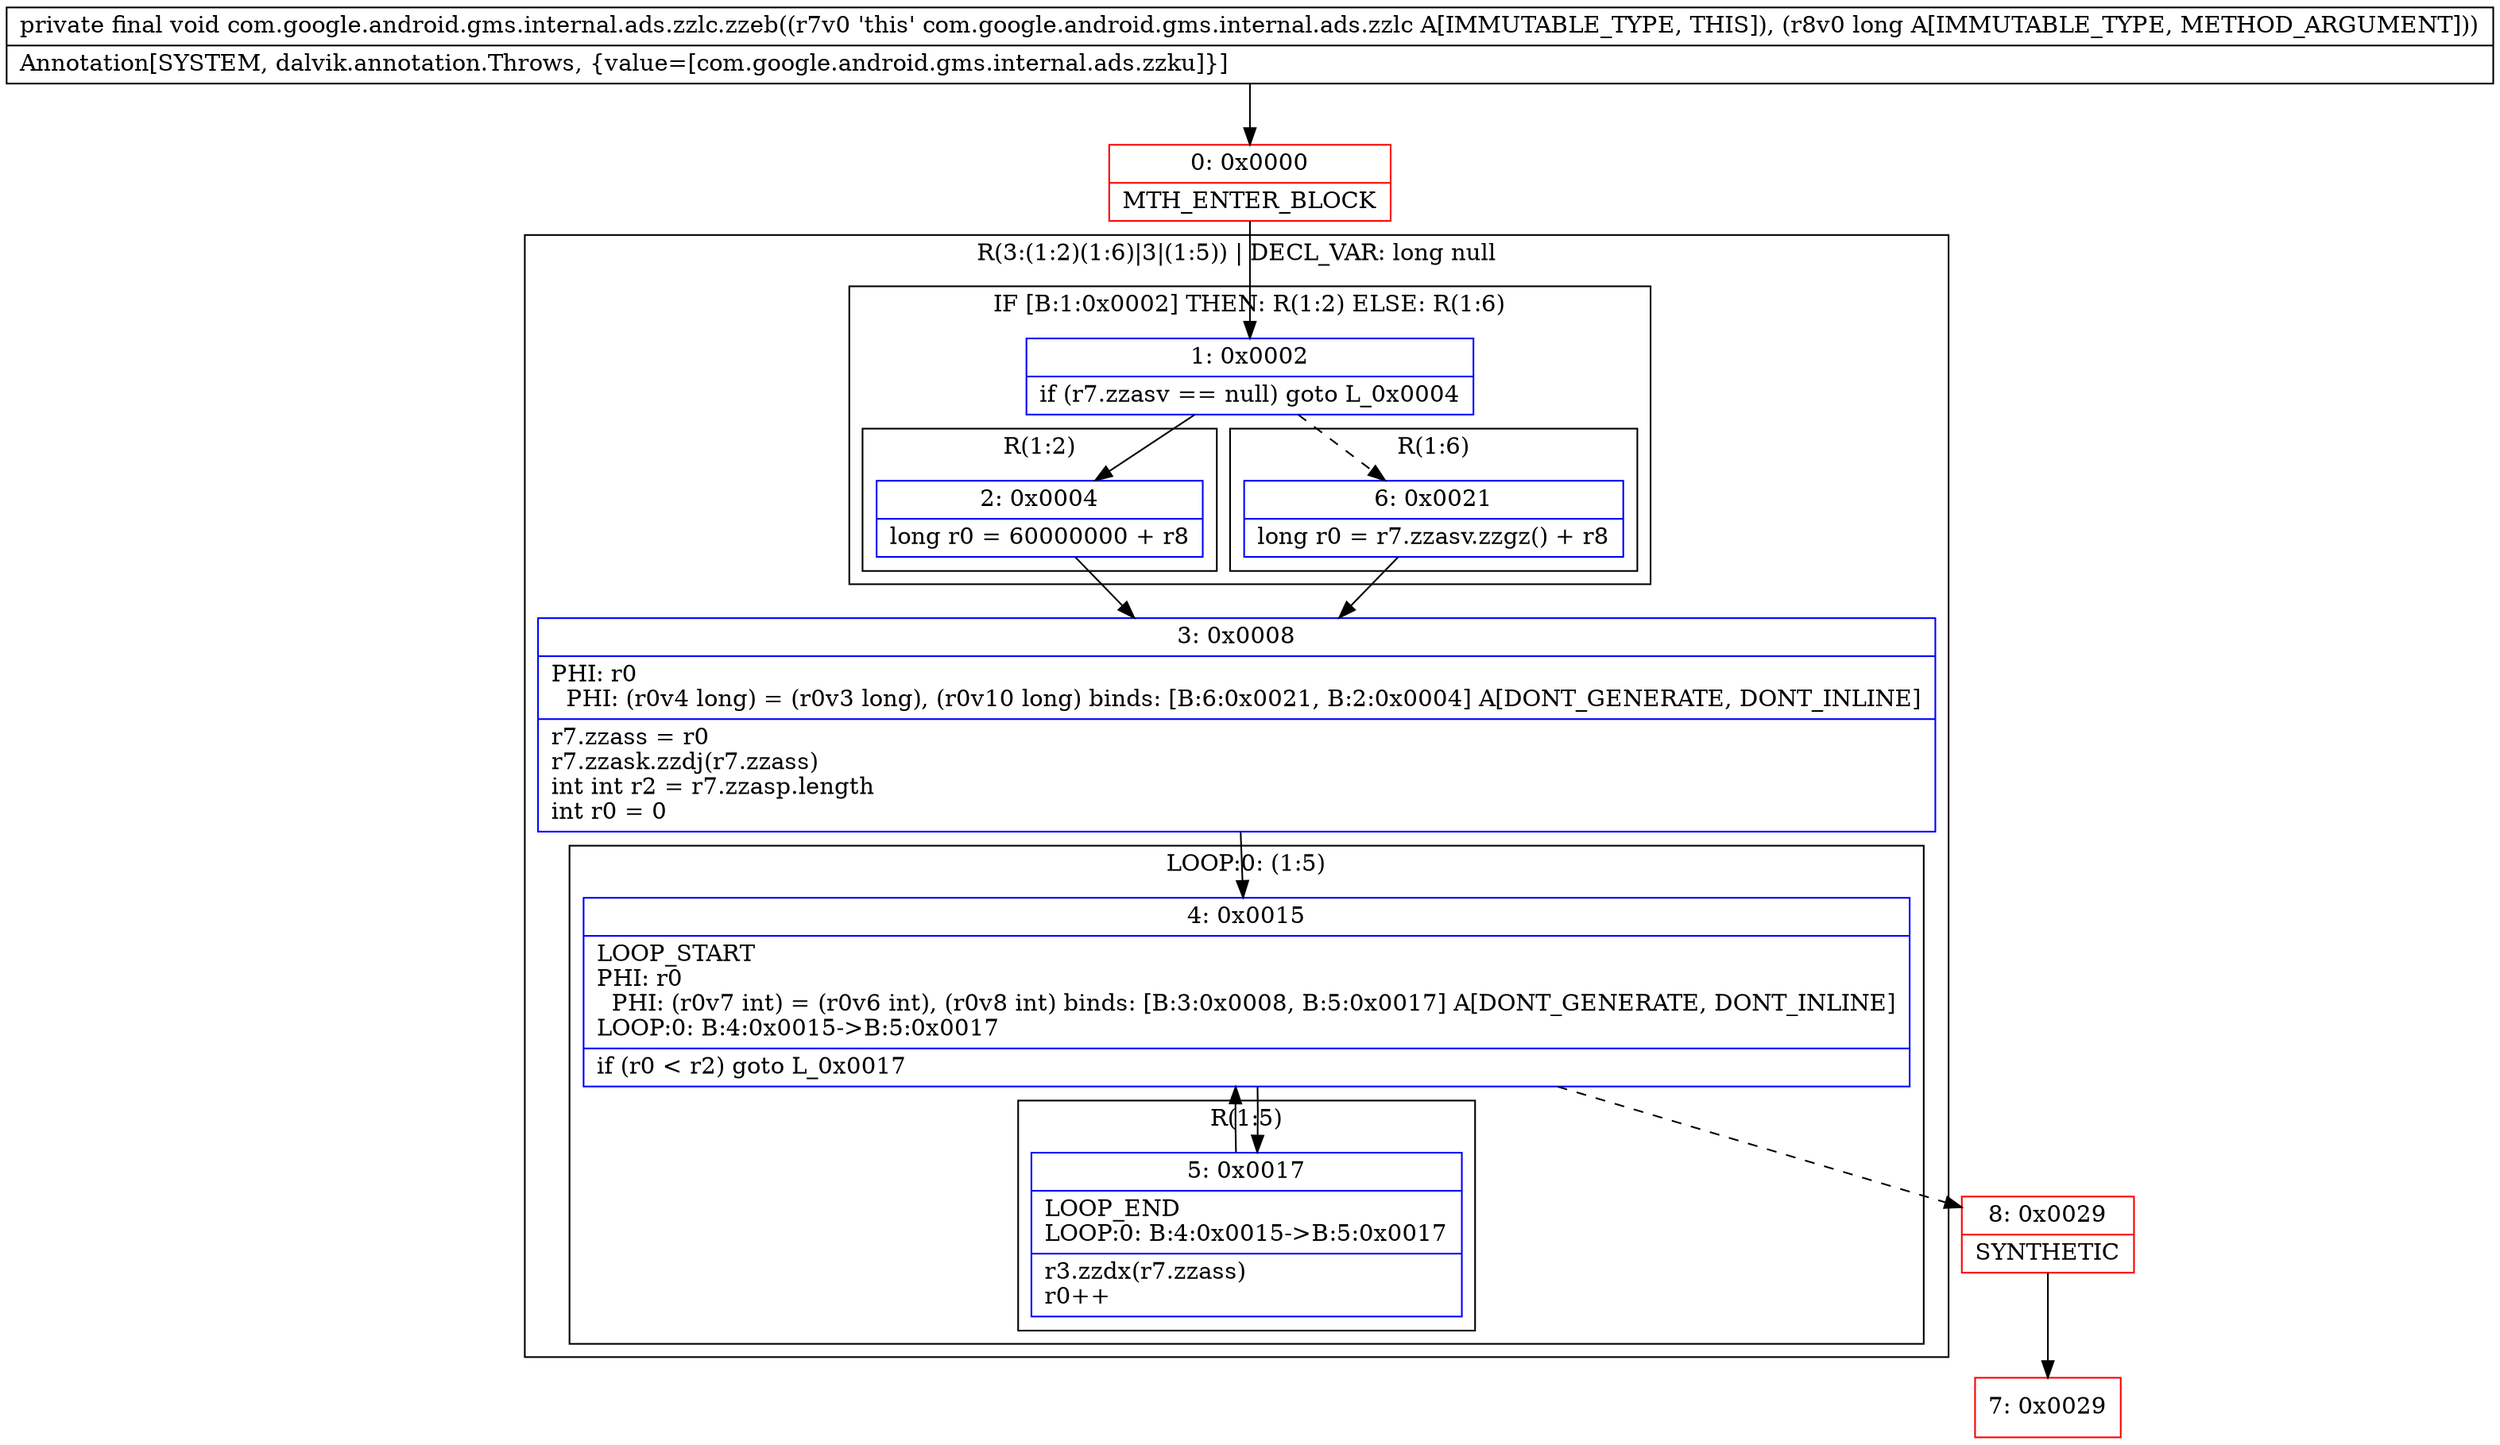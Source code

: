 digraph "CFG forcom.google.android.gms.internal.ads.zzlc.zzeb(J)V" {
subgraph cluster_Region_387359378 {
label = "R(3:(1:2)(1:6)|3|(1:5)) | DECL_VAR: long null\l";
node [shape=record,color=blue];
subgraph cluster_IfRegion_132742135 {
label = "IF [B:1:0x0002] THEN: R(1:2) ELSE: R(1:6)";
node [shape=record,color=blue];
Node_1 [shape=record,label="{1\:\ 0x0002|if (r7.zzasv == null) goto L_0x0004\l}"];
subgraph cluster_Region_1210450663 {
label = "R(1:2)";
node [shape=record,color=blue];
Node_2 [shape=record,label="{2\:\ 0x0004|long r0 = 60000000 + r8\l}"];
}
subgraph cluster_Region_919626501 {
label = "R(1:6)";
node [shape=record,color=blue];
Node_6 [shape=record,label="{6\:\ 0x0021|long r0 = r7.zzasv.zzgz() + r8\l}"];
}
}
Node_3 [shape=record,label="{3\:\ 0x0008|PHI: r0 \l  PHI: (r0v4 long) = (r0v3 long), (r0v10 long) binds: [B:6:0x0021, B:2:0x0004] A[DONT_GENERATE, DONT_INLINE]\l|r7.zzass = r0\lr7.zzask.zzdj(r7.zzass)\lint int r2 = r7.zzasp.length\lint r0 = 0\l}"];
subgraph cluster_LoopRegion_1583148048 {
label = "LOOP:0: (1:5)";
node [shape=record,color=blue];
Node_4 [shape=record,label="{4\:\ 0x0015|LOOP_START\lPHI: r0 \l  PHI: (r0v7 int) = (r0v6 int), (r0v8 int) binds: [B:3:0x0008, B:5:0x0017] A[DONT_GENERATE, DONT_INLINE]\lLOOP:0: B:4:0x0015\-\>B:5:0x0017\l|if (r0 \< r2) goto L_0x0017\l}"];
subgraph cluster_Region_1836883718 {
label = "R(1:5)";
node [shape=record,color=blue];
Node_5 [shape=record,label="{5\:\ 0x0017|LOOP_END\lLOOP:0: B:4:0x0015\-\>B:5:0x0017\l|r3.zzdx(r7.zzass)\lr0++\l}"];
}
}
}
Node_0 [shape=record,color=red,label="{0\:\ 0x0000|MTH_ENTER_BLOCK\l}"];
Node_7 [shape=record,color=red,label="{7\:\ 0x0029}"];
Node_8 [shape=record,color=red,label="{8\:\ 0x0029|SYNTHETIC\l}"];
MethodNode[shape=record,label="{private final void com.google.android.gms.internal.ads.zzlc.zzeb((r7v0 'this' com.google.android.gms.internal.ads.zzlc A[IMMUTABLE_TYPE, THIS]), (r8v0 long A[IMMUTABLE_TYPE, METHOD_ARGUMENT]))  | Annotation[SYSTEM, dalvik.annotation.Throws, \{value=[com.google.android.gms.internal.ads.zzku]\}]\l}"];
MethodNode -> Node_0;
Node_1 -> Node_2;
Node_1 -> Node_6[style=dashed];
Node_2 -> Node_3;
Node_6 -> Node_3;
Node_3 -> Node_4;
Node_4 -> Node_5;
Node_4 -> Node_8[style=dashed];
Node_5 -> Node_4;
Node_0 -> Node_1;
Node_8 -> Node_7;
}

